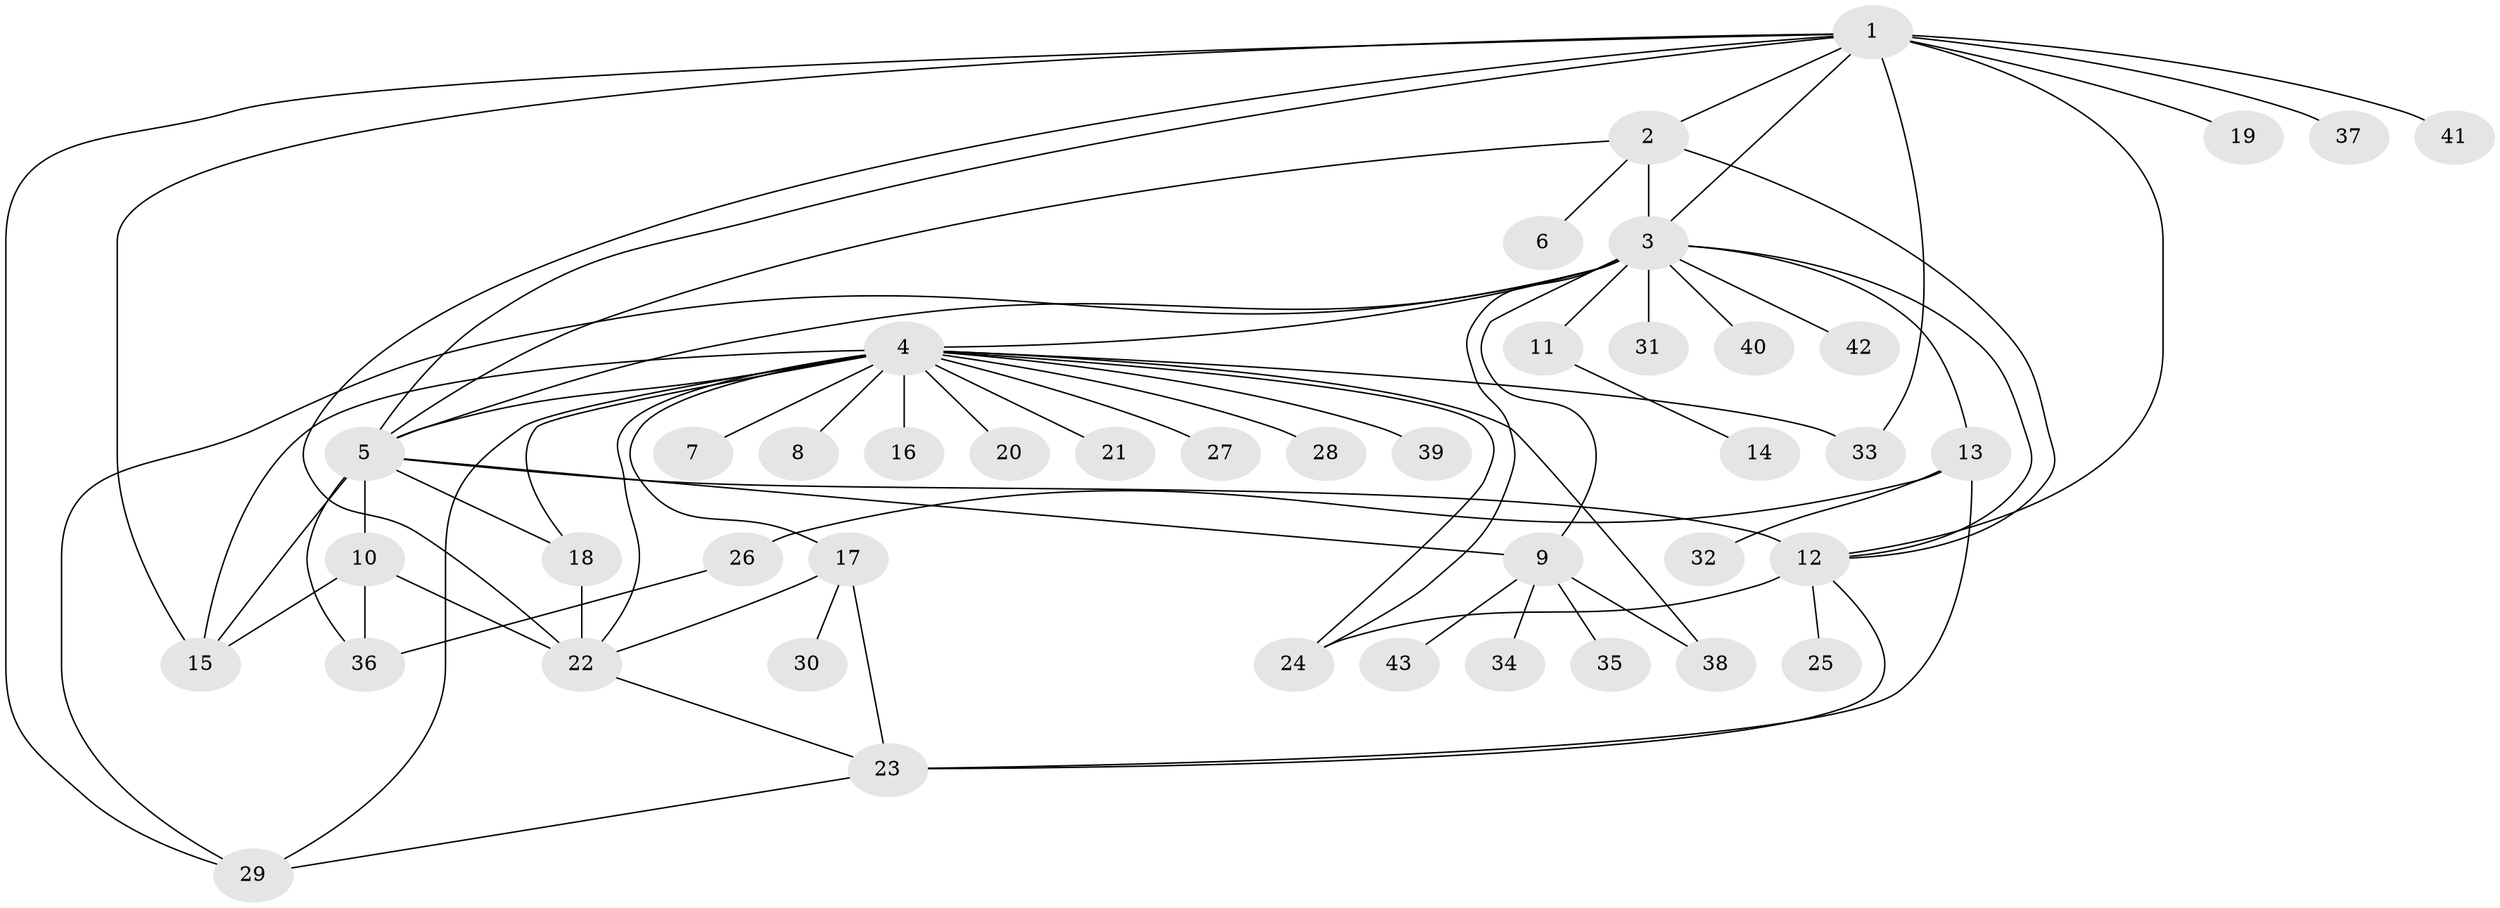 // original degree distribution, {13: 0.011764705882352941, 5: 0.07058823529411765, 16: 0.011764705882352941, 24: 0.011764705882352941, 21: 0.011764705882352941, 6: 0.047058823529411764, 2: 0.24705882352941178, 1: 0.47058823529411764, 7: 0.011764705882352941, 3: 0.03529411764705882, 4: 0.07058823529411765}
// Generated by graph-tools (version 1.1) at 2025/35/03/09/25 02:35:17]
// undirected, 43 vertices, 70 edges
graph export_dot {
graph [start="1"]
  node [color=gray90,style=filled];
  1;
  2;
  3;
  4;
  5;
  6;
  7;
  8;
  9;
  10;
  11;
  12;
  13;
  14;
  15;
  16;
  17;
  18;
  19;
  20;
  21;
  22;
  23;
  24;
  25;
  26;
  27;
  28;
  29;
  30;
  31;
  32;
  33;
  34;
  35;
  36;
  37;
  38;
  39;
  40;
  41;
  42;
  43;
  1 -- 2 [weight=1.0];
  1 -- 3 [weight=1.0];
  1 -- 5 [weight=1.0];
  1 -- 12 [weight=2.0];
  1 -- 15 [weight=1.0];
  1 -- 19 [weight=1.0];
  1 -- 22 [weight=1.0];
  1 -- 29 [weight=1.0];
  1 -- 33 [weight=1.0];
  1 -- 37 [weight=1.0];
  1 -- 41 [weight=1.0];
  2 -- 3 [weight=1.0];
  2 -- 5 [weight=1.0];
  2 -- 6 [weight=1.0];
  2 -- 12 [weight=1.0];
  3 -- 4 [weight=1.0];
  3 -- 5 [weight=1.0];
  3 -- 9 [weight=1.0];
  3 -- 11 [weight=1.0];
  3 -- 12 [weight=1.0];
  3 -- 13 [weight=1.0];
  3 -- 24 [weight=1.0];
  3 -- 29 [weight=1.0];
  3 -- 31 [weight=1.0];
  3 -- 40 [weight=1.0];
  3 -- 42 [weight=1.0];
  4 -- 5 [weight=2.0];
  4 -- 7 [weight=1.0];
  4 -- 8 [weight=1.0];
  4 -- 15 [weight=1.0];
  4 -- 16 [weight=1.0];
  4 -- 17 [weight=1.0];
  4 -- 18 [weight=1.0];
  4 -- 20 [weight=1.0];
  4 -- 21 [weight=1.0];
  4 -- 22 [weight=1.0];
  4 -- 24 [weight=1.0];
  4 -- 27 [weight=1.0];
  4 -- 28 [weight=1.0];
  4 -- 29 [weight=1.0];
  4 -- 33 [weight=1.0];
  4 -- 38 [weight=1.0];
  4 -- 39 [weight=1.0];
  5 -- 9 [weight=1.0];
  5 -- 10 [weight=2.0];
  5 -- 12 [weight=13.0];
  5 -- 15 [weight=1.0];
  5 -- 18 [weight=1.0];
  5 -- 36 [weight=1.0];
  9 -- 34 [weight=1.0];
  9 -- 35 [weight=1.0];
  9 -- 38 [weight=1.0];
  9 -- 43 [weight=1.0];
  10 -- 15 [weight=1.0];
  10 -- 22 [weight=1.0];
  10 -- 36 [weight=1.0];
  11 -- 14 [weight=1.0];
  12 -- 23 [weight=1.0];
  12 -- 24 [weight=2.0];
  12 -- 25 [weight=1.0];
  13 -- 23 [weight=1.0];
  13 -- 26 [weight=1.0];
  13 -- 32 [weight=1.0];
  17 -- 22 [weight=1.0];
  17 -- 23 [weight=1.0];
  17 -- 30 [weight=1.0];
  18 -- 22 [weight=2.0];
  22 -- 23 [weight=1.0];
  23 -- 29 [weight=1.0];
  26 -- 36 [weight=1.0];
}
